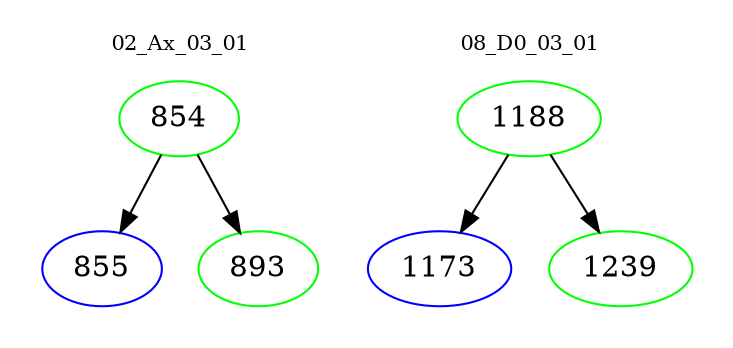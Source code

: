 digraph{
subgraph cluster_0 {
color = white
label = "02_Ax_03_01";
fontsize=10;
T0_854 [label="854", color="green"]
T0_854 -> T0_855 [color="black"]
T0_855 [label="855", color="blue"]
T0_854 -> T0_893 [color="black"]
T0_893 [label="893", color="green"]
}
subgraph cluster_1 {
color = white
label = "08_D0_03_01";
fontsize=10;
T1_1188 [label="1188", color="green"]
T1_1188 -> T1_1173 [color="black"]
T1_1173 [label="1173", color="blue"]
T1_1188 -> T1_1239 [color="black"]
T1_1239 [label="1239", color="green"]
}
}
